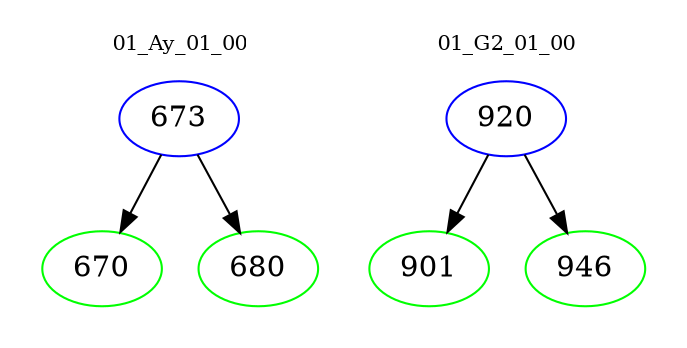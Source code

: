 digraph{
subgraph cluster_0 {
color = white
label = "01_Ay_01_00";
fontsize=10;
T0_673 [label="673", color="blue"]
T0_673 -> T0_670 [color="black"]
T0_670 [label="670", color="green"]
T0_673 -> T0_680 [color="black"]
T0_680 [label="680", color="green"]
}
subgraph cluster_1 {
color = white
label = "01_G2_01_00";
fontsize=10;
T1_920 [label="920", color="blue"]
T1_920 -> T1_901 [color="black"]
T1_901 [label="901", color="green"]
T1_920 -> T1_946 [color="black"]
T1_946 [label="946", color="green"]
}
}
